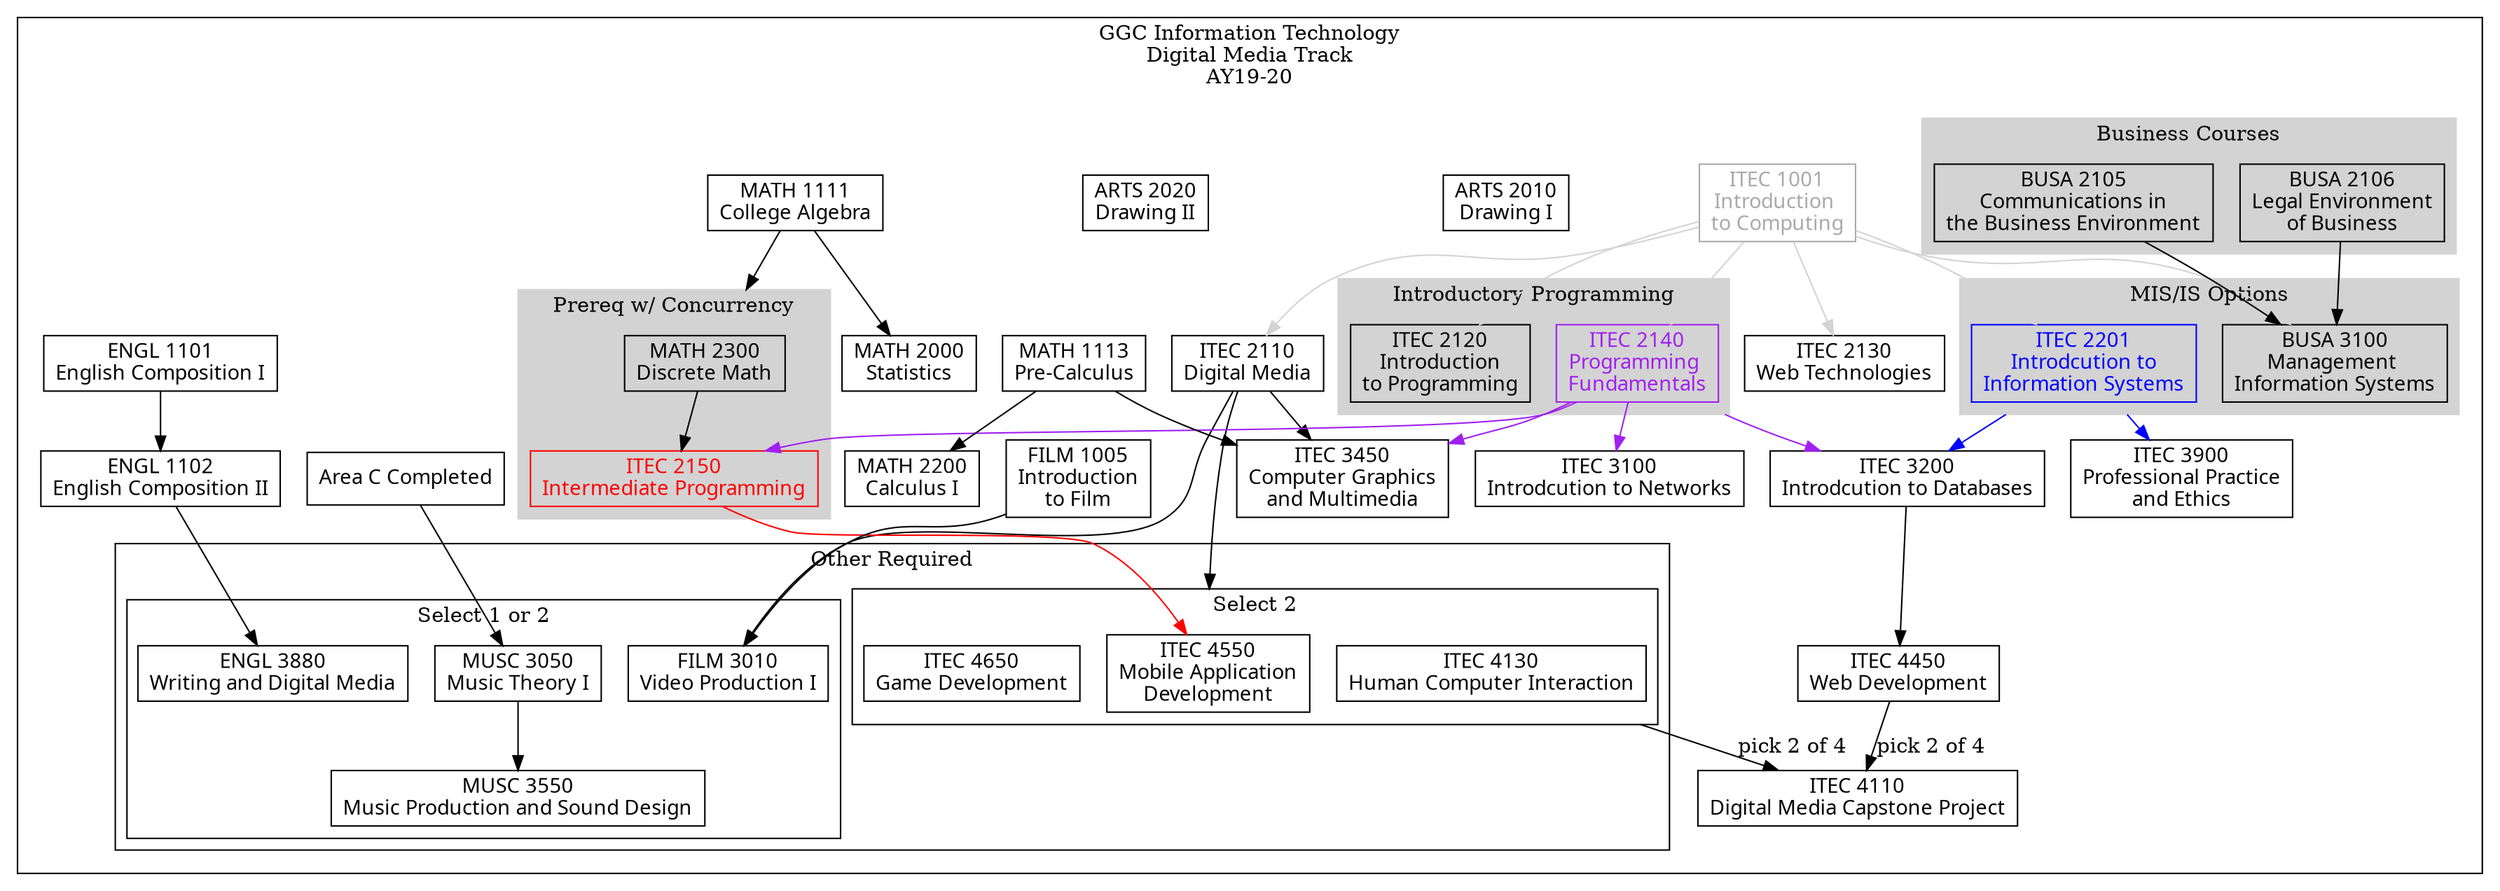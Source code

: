 digraph G {

    node [shape = record, fontname="Sans serif" fontsize="14"];
    compound = true //  needed to link clusters and nodes
    splines = true
    ranksep=0.1

    // All
    itec1001[label = "ITEC 1001\nIntroduction \nto Computing" color=darkgray fontcolor=darkgray]
    itec2110[label = "ITEC 2110\nDigital Media"]
    itec2120[label = "ITEC 2120\nIntroduction\nto Programming"]
    itec2130[label = "ITEC 2130\nWeb Technologies"]
    itec2140[label = "ITEC 2140\nProgramming \nFundamentals" color=purple fontcolor=purple]
    itec2150[label = "ITEC 2150\nIntermediate Programming" color=red fontcolor=red]
    itec2201[label = "ITEC 2201\nIntrodcution to\nInformation Systems" color=blue fontcolor=blue]
    itec3100[label = "ITEC 3100\nIntrodcution to Networks"]
    itec3200[label = "ITEC 3200\nIntrodcution to Databases"]
    itec3450[label = "ITEC 3450\nComputer Graphics\nand Multimedia"]
    itec3900[label = "ITEC 3900\nProfessional Practice\nand Ethics"]
    busa2105[label = "BUSA 2105\nCommunications in\nthe Business Environment"]
    busa2106[label = "BUSA 2106\nLegal Environment\nof Business"]
    busa3100[label = "BUSA 3100\nManagement \nInformation Systems"]
    math1113[label = "MATH 1113\nPre-Calculus"]
    math2300[label = "MATH 2300\nDiscrete Math"]
    math2000[label = "MATH 2000\nStatistics"]
    math2200[label = "MATH 2200\nCalculus I"]

    // Software Development 
    // itec3150[label = "ITEC 3150\nAdvanced Programming"]
    // itec3700[label = "ITEC 3700\nSystems Analysis\nand Design"]
    // itec3860[label = "ITEC 3860\nSoftware Development I"]
    // itec3870[label = "ITEC 3870\nSoftware Development II"]
    // itec4100[label = "ITEC 4100\nAdvanced Networks"]
    // itec4260[label = "ITEC 4260\nSoftware Testing and QA"]
    // itec4860[label = "ITEC 4860\nSoftware Development\nProject"]
    // itec4450[label = "ITEC 4450\nWeb Development"]
    // itec4550[label = "ITEC 4550\nMobile Application\nDevelopment"]
    // itec4650[label = "ITEC 4650\nGame Development"]
    // math2210[label = "MATH 2210\nCalculus II"]
    // math2450[label = "MATH 2450\nLinear Algebra"]
    // phys2211k[label = "PHYS 2211K\nPrinciples of\nPhysics I"]
    // phys2212k[label = "PHYS 2212K\nPrinciples of\nPhysics II"]
    // biol1107k[label = "BIOL 1107K\nPrinciples of\nBiology I"]
    // biol1108k[label = "BIOL 1107K\nPrinciples of\nBiology II"]

    //Systems and Seurity
    // itec3300[label = "ITEC 3300\nInformation Security"]
    // itec3600[label = "ITEC 3600\nOperating Systems"]
    // itec3700[label = "ITEC 3700\nSystems Analysis\nand Design"]
    // itec4100[label = "ITEC 4100\nAdvanced Networks"]
    // itec4200[label = "ITEC 4200\nAdvanced Databases"]
    // itec4320[label = "ITEC 4320\nInternet Security"]
    // itec4330[label = "ITEC 4330\nSystems Administration"]
    // itec4450[label = "ITEC 4450\nWeb Development"]
    // itec4810[label = "ITEC 4810\nIT Project I"]
    // math2210[label = "MATH 2210\nCalculus II"]
    // math2450[label = "MATH 2450\nLinear Algebra"]
    // phys2211k[label = "PHYS 2211K\nPrinciples of\nPhysics I"]
    // phys2212k[label = "PHYS 2212K\nPrinciples of\nPhysics II"]
    // biol1107k[label = "BIOL 1107K\nPrinciples of\nBiology I"]
    // biol1108k[label = "BIOL 1107K\nPrinciples of\nBiology II"]

    // Enterprise Systems
    // itec3350[label = "ITEC 3350\nDigital Commerce"]
    // itec3700[label = "ITEC 3700\nSystems Analysis\nand Design"]
    // itec4150[label = "ITEC 4150\nEnterprise Process Integration"]
    // itec4200[label = "ITEC 4200\nAdvanced Databases"]
    // itec4210[label = "ITEC 4210\nInformation Analytics"]
    // itec4750[label = "ITEC 4750\nEnterprise Architecture Design"]
    // itec4900[label = "ITEC 4900\nInformation Technology Internship"]
    // stec4500[label = "STEC 4500\nUndergraduate Research"]
    // areaF[label = "Area F Completed"]
    // instructorapproval[label = "Instructor Approval"]
    // acct2101[label = "ACCT 2101\nIntroduction to Financial Accounting"]
    // acct2102[label = "ACCT 2102\nIntroduction to Mangerial Accounting"]
    // mgmt3000[label = "MGMT 3000\nPrinciples of\nManagement"]
    // mgmt4220[label = "MGMT 4220\nProject Management"]

    // Data Science and Analytics
    // itec3150[label = "ITEC 3150\nAdvanced Programming"]
    // itec3700[label = "ITEC 3700\nSystems Analysis\nand Design"]
    // itec3860[label = "ITEC 3860\nSoftware Development I"]
    // itec3870[label = "ITEC 3870\nSoftware Development II"]
    // itec4150[label = "ITEC 4150\nEnterprise Process Integration"]
    // itec4200[label = "ITEC 4200\nAdvanced Databases"]
    // itec4210[label = "ITEC 4210\nInformation Analytics"]
    // itec4220[label = "ITEC 4220\nAdvanced Data Analytics"]
    // itec4230[label = "ITEC 4230\nData Science & Analytics Capstone Project"]
    // itec4750[label = "ITEC 4750\nEnterprise Architecture Design"]
    // itec4700[label = "ITEC 4700\nArtificial Intelligence"]
    // busb3100[label = "BUSA 3100\nManagement \nInformation Systems"] //  a hack, a copy for DSA 
    // domain1[label = "Domain Elective 1"]
    // domain2[label = "Domain Elective 2"]
    // domain3[label = "Domain Elective 3"]
    // math1111[label = "MATH 1111\nCollege Algebra"]
    // math2450[label = "MATH 2450\nLinear Algebra"]

    // Digital Media
    itec3450[label = "ITEC 3450\nComputer Graphics\nand Multimedia"]
    itec4110[label = "ITEC 4110\nDigital Media Capstone Project"]
    itec4130[label = "ITEC 4130\nHuman Computer Interaction"]
    itec4450[label = "ITEC 4450\nWeb Development"]
    itec4550[label = "ITEC 4550\nMobile Application\nDevelopment"]
    itec4650[label = "ITEC 4650\nGame Development"]
    areaC[label = "Area C Completed"]
    arts2010[label = "ARTS 2010\nDrawing I"]
    arts2020[label = "ARTS 2020\nDrawing II"]
    math1111[label = "MATH 1111\nCollege Algebra"]
    engl1101[label = "ENGL 1101\nEnglish Composition I"]
    engl1102[label = "ENGL 1102\nEnglish Composition II"]
    engl3880[label = "ENGL 3880\nWriting and Digital Media"]
    film1005[label = "FILM 1005\nIntroduction\nto Film"] 
    film3010[label = "FILM 3010\nVideo Production I"]
    musc3050[label = "MUSC 3050\nMusic Theory I"]
    musc3550[label = "MUSC 3550\nMusic Production and Sound Design"]
    

    subgraph clusterdm {
        label="GGC Information Technology\nDigital Media Track\nAY19-20"

        subgraph clusterrequired {
            label=""
            node [style=filled];
            style=filled;

            color="#FFFFFF";
            
            engl1101 -> engl1102 -> engl3880
            film1005 -> film3010
            itec2110 -> film3010
            areaC -> musc3050

            itec1001 -> itec2110 [color=lightgray]
            itec1001 -> itec2120 [color=lightgray]
            itec1001 -> itec2130 [color=lightgray]
            itec1001 -> itec2201 [color=lightgray]
            itec1001 -> busa3100 [color=lightgray]

            busa2106 -> busa3100
            busa2105 -> busa3100
            itec1001 -> itec2140 [color=lightgray]
            itec2140 -> itec2150 [color=purple]

            itec2140 -> itec3100 [color=purple]
            itec2201 -> itec3200 [color=blue ltail=cluster22013100];
            itec2140 -> itec3200 [ltail=cluster21202140 color=purple]

            itec2140 -> itec3450 [color=purple]

            itec2201 -> itec3900 [ltail=cluster22013100 color=blue]

            math1113 -> math2200
            math1111 -> math2000
            math1111 -> math2300 [lhead=clusterdiscrete]
            itec3200 -> itec4450

            math1113 -> itec3450
            itec2110 -> itec3450
            itec2110 -> itec4550 [lhead=clusteritecopt1]
            itec2150 -> itec4550 [color=red]
            
            itec4450 -> itec4110 [label="pick 2 of 4"]
            itec4130 -> itec4110 [ltail=clusteritecopt1 label="pick 2 of 4"]

            arts2020
            arts2010

            subgraph cluster21202140 {
                label = "Introductory Programming";
                color=lightgrey;
                itec2120
                itec2140
            }
            subgraph cluster22013100 {
                label = "MIS/IS Options";
                color=lightgrey;
                itec2201
                busa3100
            }
            subgraph cluster21052106 {
                label = "Business Courses"
                color=lightgrey;
                busa2105
                busa2106
            }
            
            subgraph clusterdiscrete {
                label = "Prereq w/ Concurrency";
                node [style=filled];
                style=filled;
                color=lightgrey;
                math2300 -> itec2150
            }

            subgraph clusterotherrequired {
                label = "Other Required"
                node [style=filled];
                style=filled;
                graph[style=solid]
                color=black;
                // {rank=same; "engl3880"; "itec4650"}

                subgraph clusteritecopt1 {
                    label = "Select 2";
                    itec4130
                    itec4550
                    itec4650
                }

                subgraph clusteritecopt2 {
                    label = "Select 1 or 2";
                    engl3880
                    film3010
                    musc3050 -> musc3550
                }                
            }
        }    
    }
}
